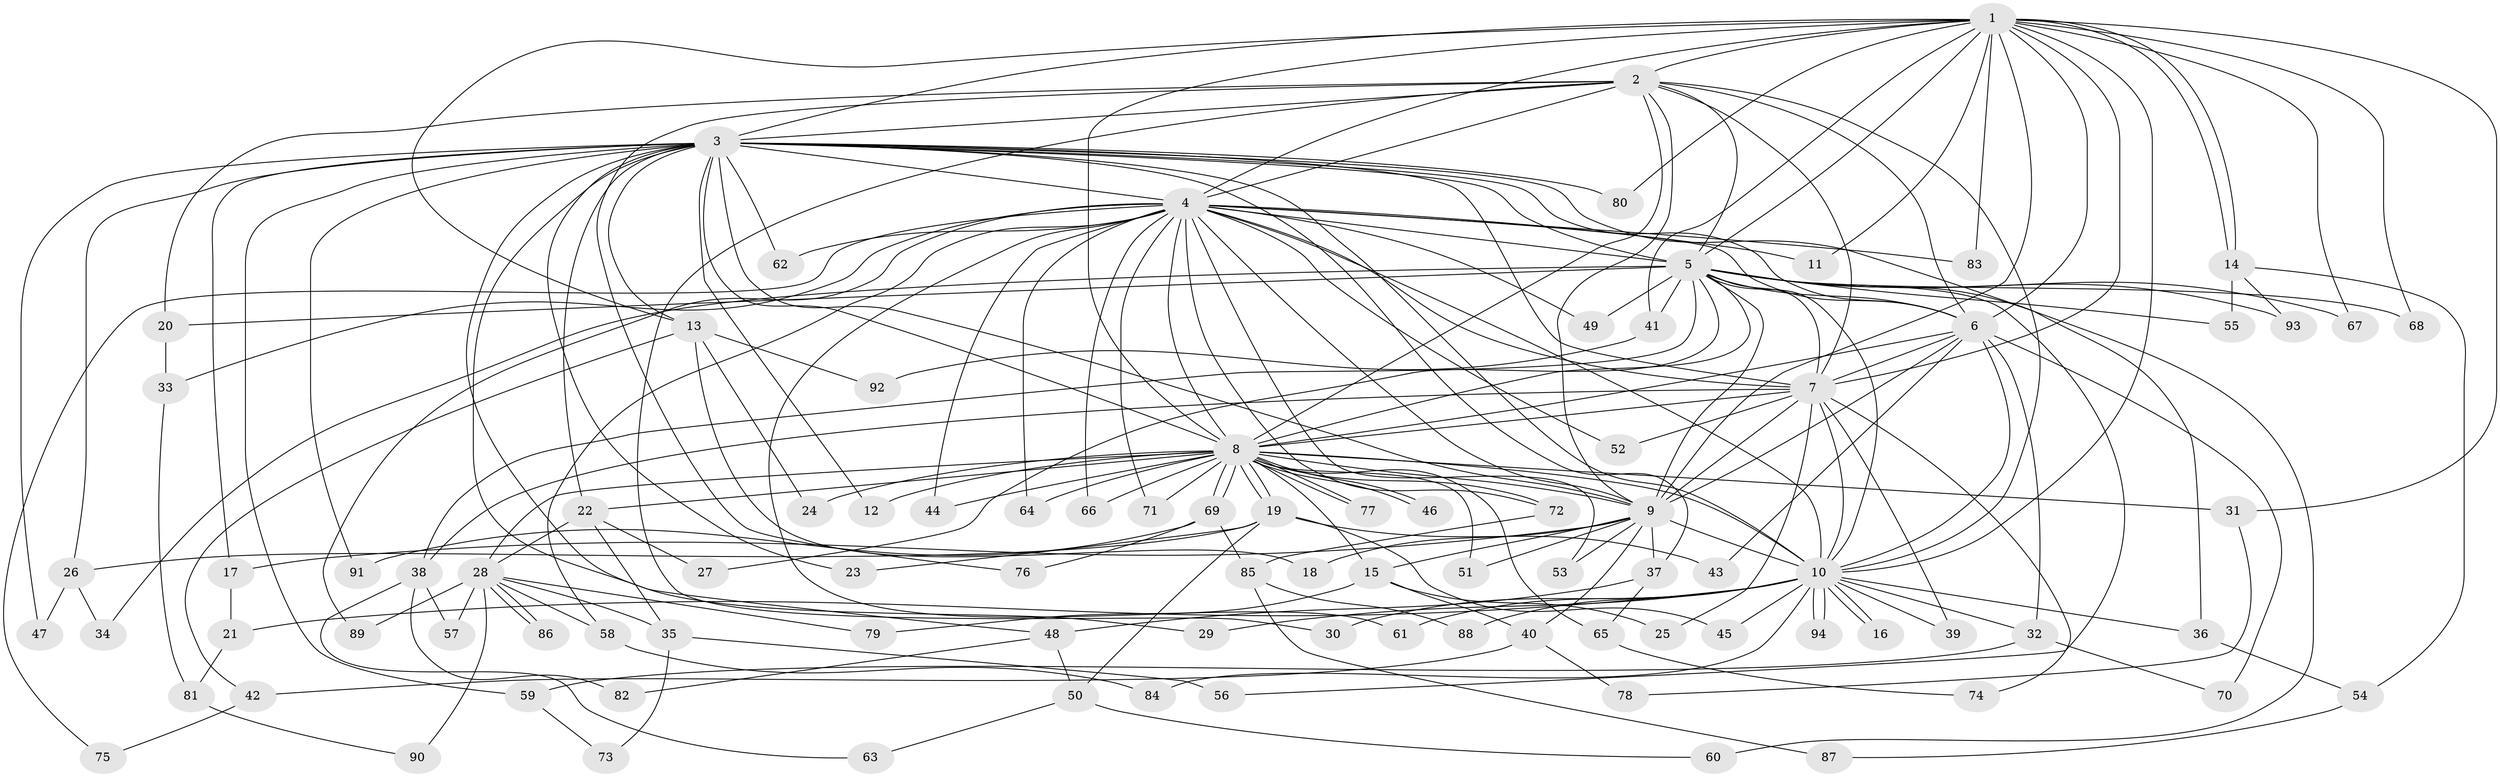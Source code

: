 // coarse degree distribution, {29: 0.013513513513513514, 8: 0.013513513513513514, 19: 0.013513513513513514, 18: 0.013513513513513514, 14: 0.013513513513513514, 32: 0.013513513513513514, 20: 0.013513513513513514, 1: 0.04054054054054054, 2: 0.527027027027027, 7: 0.02702702702702703, 5: 0.05405405405405406, 4: 0.10810810810810811, 3: 0.12162162162162163, 10: 0.013513513513513514, 6: 0.013513513513513514}
// Generated by graph-tools (version 1.1) at 2025/51/02/27/25 19:51:42]
// undirected, 94 vertices, 213 edges
graph export_dot {
graph [start="1"]
  node [color=gray90,style=filled];
  1;
  2;
  3;
  4;
  5;
  6;
  7;
  8;
  9;
  10;
  11;
  12;
  13;
  14;
  15;
  16;
  17;
  18;
  19;
  20;
  21;
  22;
  23;
  24;
  25;
  26;
  27;
  28;
  29;
  30;
  31;
  32;
  33;
  34;
  35;
  36;
  37;
  38;
  39;
  40;
  41;
  42;
  43;
  44;
  45;
  46;
  47;
  48;
  49;
  50;
  51;
  52;
  53;
  54;
  55;
  56;
  57;
  58;
  59;
  60;
  61;
  62;
  63;
  64;
  65;
  66;
  67;
  68;
  69;
  70;
  71;
  72;
  73;
  74;
  75;
  76;
  77;
  78;
  79;
  80;
  81;
  82;
  83;
  84;
  85;
  86;
  87;
  88;
  89;
  90;
  91;
  92;
  93;
  94;
  1 -- 2;
  1 -- 3;
  1 -- 4;
  1 -- 5;
  1 -- 6;
  1 -- 7;
  1 -- 8;
  1 -- 9;
  1 -- 10;
  1 -- 11;
  1 -- 13;
  1 -- 14;
  1 -- 14;
  1 -- 31;
  1 -- 41;
  1 -- 67;
  1 -- 68;
  1 -- 80;
  1 -- 83;
  2 -- 3;
  2 -- 4;
  2 -- 5;
  2 -- 6;
  2 -- 7;
  2 -- 8;
  2 -- 9;
  2 -- 10;
  2 -- 20;
  2 -- 30;
  2 -- 76;
  3 -- 4;
  3 -- 5;
  3 -- 6;
  3 -- 7;
  3 -- 8;
  3 -- 9;
  3 -- 10;
  3 -- 12;
  3 -- 13;
  3 -- 17;
  3 -- 22;
  3 -- 23;
  3 -- 26;
  3 -- 29;
  3 -- 36;
  3 -- 37;
  3 -- 47;
  3 -- 48;
  3 -- 59;
  3 -- 62;
  3 -- 80;
  3 -- 91;
  4 -- 5;
  4 -- 6;
  4 -- 7;
  4 -- 8;
  4 -- 9;
  4 -- 10;
  4 -- 11;
  4 -- 33;
  4 -- 44;
  4 -- 49;
  4 -- 52;
  4 -- 53;
  4 -- 58;
  4 -- 61;
  4 -- 62;
  4 -- 64;
  4 -- 66;
  4 -- 71;
  4 -- 72;
  4 -- 75;
  4 -- 83;
  4 -- 89;
  5 -- 6;
  5 -- 7;
  5 -- 8;
  5 -- 9;
  5 -- 10;
  5 -- 20;
  5 -- 27;
  5 -- 34;
  5 -- 38;
  5 -- 41;
  5 -- 49;
  5 -- 55;
  5 -- 56;
  5 -- 60;
  5 -- 67;
  5 -- 68;
  5 -- 93;
  6 -- 7;
  6 -- 8;
  6 -- 9;
  6 -- 10;
  6 -- 32;
  6 -- 43;
  6 -- 70;
  7 -- 8;
  7 -- 9;
  7 -- 10;
  7 -- 25;
  7 -- 38;
  7 -- 39;
  7 -- 52;
  7 -- 74;
  8 -- 9;
  8 -- 10;
  8 -- 12;
  8 -- 15;
  8 -- 19;
  8 -- 19;
  8 -- 22;
  8 -- 24;
  8 -- 28;
  8 -- 31;
  8 -- 44;
  8 -- 46;
  8 -- 46;
  8 -- 51;
  8 -- 64;
  8 -- 65;
  8 -- 66;
  8 -- 69;
  8 -- 69;
  8 -- 71;
  8 -- 72;
  8 -- 77;
  8 -- 77;
  9 -- 10;
  9 -- 15;
  9 -- 17;
  9 -- 18;
  9 -- 37;
  9 -- 40;
  9 -- 51;
  9 -- 53;
  10 -- 16;
  10 -- 16;
  10 -- 21;
  10 -- 29;
  10 -- 30;
  10 -- 32;
  10 -- 36;
  10 -- 39;
  10 -- 45;
  10 -- 61;
  10 -- 84;
  10 -- 88;
  10 -- 94;
  10 -- 94;
  13 -- 18;
  13 -- 24;
  13 -- 42;
  13 -- 92;
  14 -- 54;
  14 -- 55;
  14 -- 93;
  15 -- 25;
  15 -- 40;
  15 -- 79;
  17 -- 21;
  19 -- 23;
  19 -- 26;
  19 -- 43;
  19 -- 45;
  19 -- 50;
  20 -- 33;
  21 -- 81;
  22 -- 27;
  22 -- 28;
  22 -- 35;
  26 -- 34;
  26 -- 47;
  28 -- 35;
  28 -- 57;
  28 -- 58;
  28 -- 79;
  28 -- 86;
  28 -- 86;
  28 -- 89;
  28 -- 90;
  31 -- 78;
  32 -- 59;
  32 -- 70;
  33 -- 81;
  35 -- 56;
  35 -- 73;
  36 -- 54;
  37 -- 48;
  37 -- 65;
  38 -- 57;
  38 -- 63;
  38 -- 82;
  40 -- 42;
  40 -- 78;
  41 -- 92;
  42 -- 75;
  48 -- 50;
  48 -- 82;
  50 -- 60;
  50 -- 63;
  54 -- 87;
  58 -- 84;
  59 -- 73;
  65 -- 74;
  69 -- 76;
  69 -- 85;
  69 -- 91;
  72 -- 85;
  81 -- 90;
  85 -- 87;
  85 -- 88;
}

